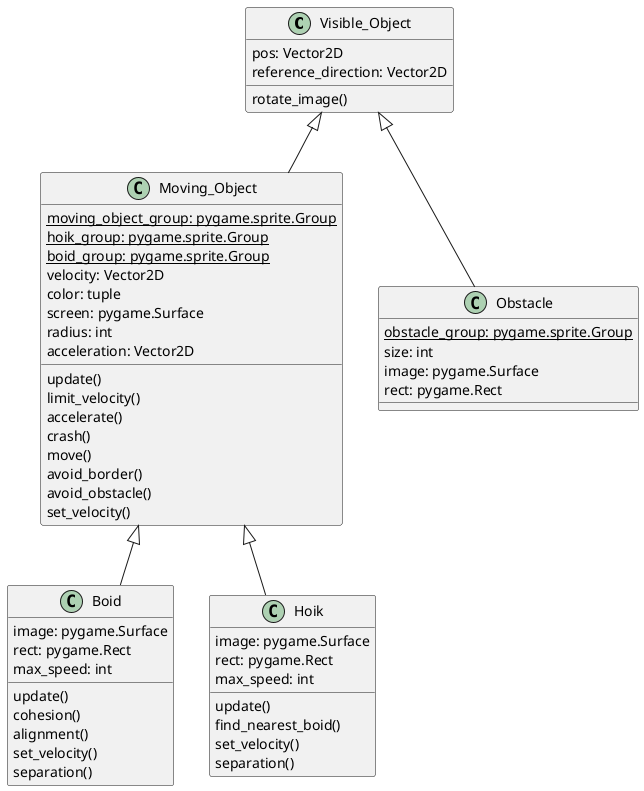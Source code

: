 @startuml Boids
Visible_Object <|-- Moving_Object
Moving_Object <|-- Boid
Moving_Object <|-- Hoik
Visible_Object <|-- Obstacle

class Visible_Object{
    pos: Vector2D
    reference_direction: Vector2D
    rotate_image()
}

class Obstacle{
    {static} obstacle_group: pygame.sprite.Group
    size: int
    image: pygame.Surface
    rect: pygame.Rect
}

class Moving_Object{
    {static} moving_object_group: pygame.sprite.Group
    {static} hoik_group: pygame.sprite.Group
    {static} boid_group: pygame.sprite.Group
    velocity: Vector2D
    color: tuple
    screen: pygame.Surface
    radius: int
    acceleration: Vector2D

    update()
    limit_velocity()
    accelerate()
    crash()
    move()
    avoid_border()
    avoid_obstacle()
    set_velocity()
}

class Boid{
    image: pygame.Surface
    rect: pygame.Rect
    max_speed: int

    update()
    cohesion()
    alignment()
    set_velocity()
    separation()

}

class Hoik{
    image: pygame.Surface
    rect: pygame.Rect
    max_speed: int

    update()
    find_nearest_boid()
    set_velocity()
    separation()
}

@enduml